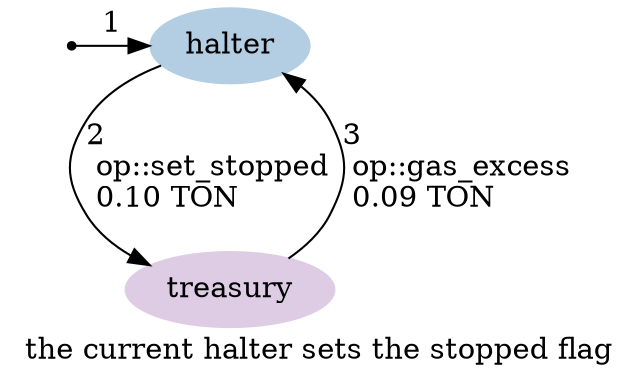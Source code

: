 digraph {
    label="the current halter sets the stopped flag"
    node [ colorscheme=pastel19 style=filled ]

    /* Entities */
    external [ shape=point ]
    halter [ color=2 ]
    treasury [ color=4 ]

    /* Relationships */
    external -> halter [ label="1" ]
    halter -> treasury [ label="2\l op::set_stopped\l 0.10 TON\l" ]
    treasury -> halter [ label="3\l op::gas_excess\l 0.09 TON\l" ]

    /* Ranks */
    { rank=min external halter }
    { rank=max treasury }
}

